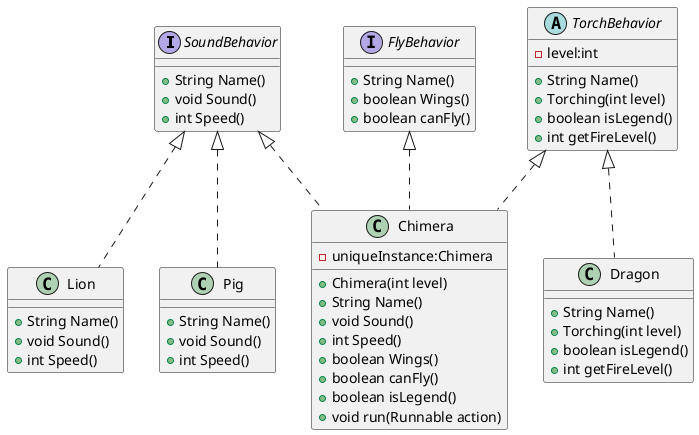 @startuml
'https://plantuml.com/class-diagram

interface SoundBehavior {
+String Name()
+void Sound()
+int Speed()
}

interface FlyBehavior{
+String Name()
+boolean Wings()
+boolean canFly()
}

abstract class TorchBehavior{
- level:int
+String Name()
+Torching(int level)
+boolean isLegend()
+int getFireLevel()
}

class Lion{
+String Name()
+void Sound()
+int Speed()
}

class Pig{
+String Name()
+void Sound()
+int Speed()
}

class Dragon{
+String Name()
+Torching(int level)
+boolean isLegend()
+int getFireLevel()
}

class Chimera{
- uniqueInstance:Chimera
+Chimera(int level)
+String Name()
+void Sound()
+int Speed()
+boolean Wings()
+boolean canFly()
+boolean isLegend()
+void run(Runnable action)
}

SoundBehavior <|.. Lion
SoundBehavior <|.. Pig
SoundBehavior <|.. Chimera
FlyBehavior <|.. Chimera
TorchBehavior <|.. Dragon
TorchBehavior <|.. Chimera

@enduml